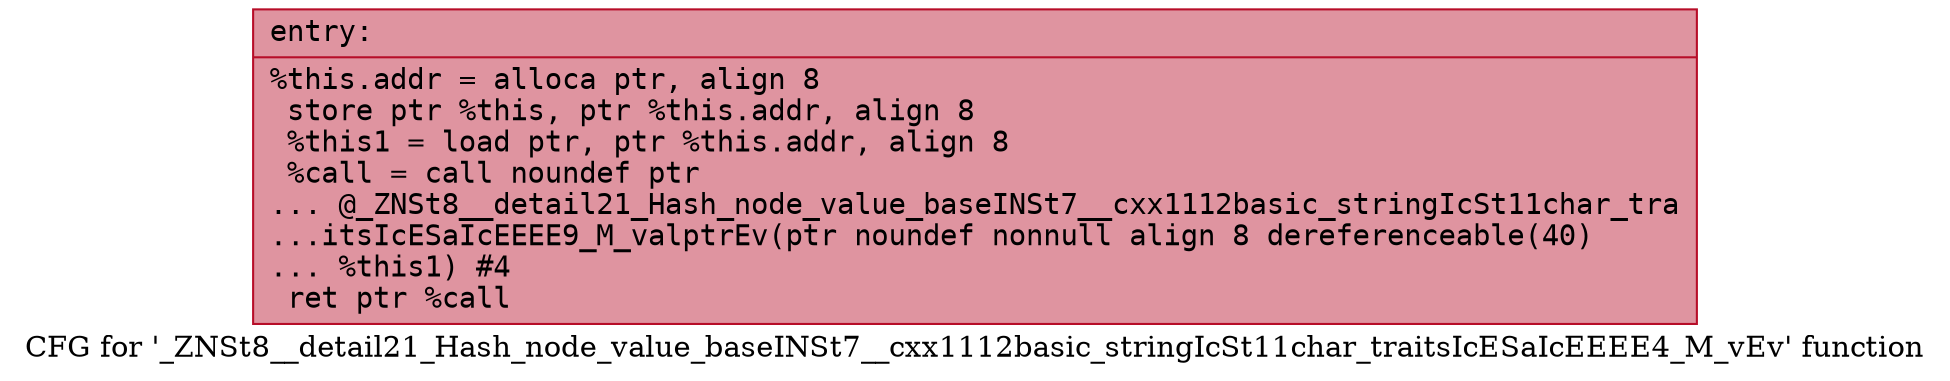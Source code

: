 digraph "CFG for '_ZNSt8__detail21_Hash_node_value_baseINSt7__cxx1112basic_stringIcSt11char_traitsIcESaIcEEEE4_M_vEv' function" {
	label="CFG for '_ZNSt8__detail21_Hash_node_value_baseINSt7__cxx1112basic_stringIcSt11char_traitsIcESaIcEEEE4_M_vEv' function";

	Node0x55c7e09e6d30 [shape=record,color="#b70d28ff", style=filled, fillcolor="#b70d2870" fontname="Courier",label="{entry:\l|  %this.addr = alloca ptr, align 8\l  store ptr %this, ptr %this.addr, align 8\l  %this1 = load ptr, ptr %this.addr, align 8\l  %call = call noundef ptr\l... @_ZNSt8__detail21_Hash_node_value_baseINSt7__cxx1112basic_stringIcSt11char_tra\l...itsIcESaIcEEEE9_M_valptrEv(ptr noundef nonnull align 8 dereferenceable(40)\l... %this1) #4\l  ret ptr %call\l}"];
}
